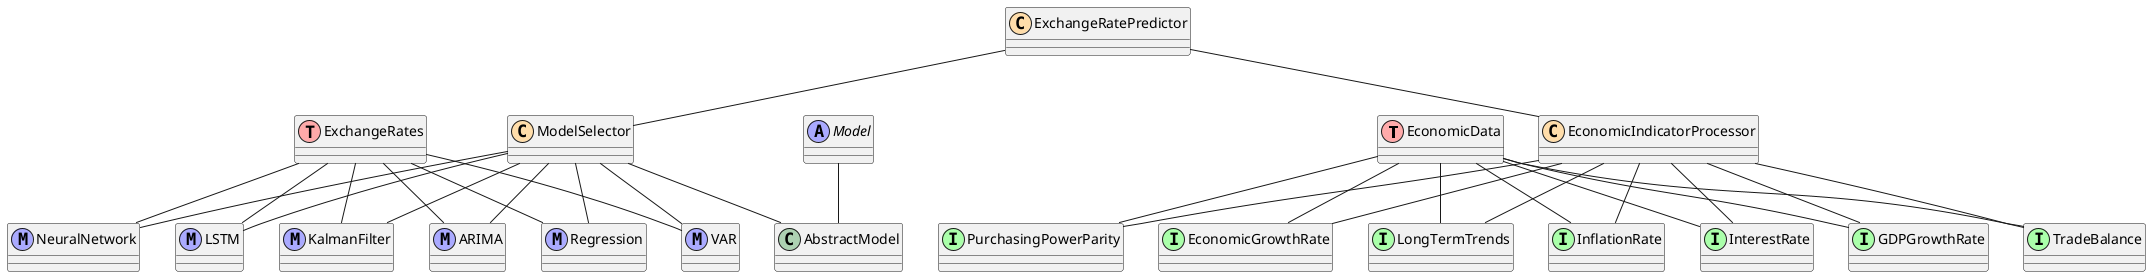 @startuml

!define Table(x) class x << (T,#FFAAAA) >>
!define Indicator(x) class x << (I,#AAFFAA) >>
!define Model(x) class x << (M,#AAAAFF) >>
!define Component(x) class x << (C,#FFDDAA) >>
!define AbstractModel(x) abstract class x << (A,#AAAAFF) >>

Table(EconomicData)
Table(ExchangeRates)

Indicator(InflationRate)
Indicator(InterestRate)
Indicator(GDPGrowthRate)
Indicator(TradeBalance)
Indicator(PurchasingPowerParity)
Indicator(EconomicGrowthRate)
Indicator(LongTermTrends)

AbstractModel(Model)
Model(ARIMA)
Model(Regression)
Model(VAR)
Model(NeuralNetwork)
Model(LSTM)
Model(KalmanFilter)

Component(EconomicIndicatorProcessor)
Component(ModelSelector)
Component(ExchangeRatePredictor)

EconomicData -- InflationRate
EconomicData -- InterestRate
EconomicData -- GDPGrowthRate
EconomicData -- TradeBalance
EconomicData -- PurchasingPowerParity
EconomicData -- EconomicGrowthRate
EconomicData -- LongTermTrends

ExchangeRates -- ARIMA
ExchangeRates -- Regression
ExchangeRates -- VAR
ExchangeRates -- NeuralNetwork
ExchangeRates -- LSTM
ExchangeRates -- KalmanFilter

Model -- AbstractModel

EconomicIndicatorProcessor -- InflationRate
EconomicIndicatorProcessor -- InterestRate
EconomicIndicatorProcessor -- GDPGrowthRate
EconomicIndicatorProcessor -- TradeBalance
EconomicIndicatorProcessor -- PurchasingPowerParity
EconomicIndicatorProcessor -- EconomicGrowthRate
EconomicIndicatorProcessor -- LongTermTrends

ModelSelector -- AbstractModel
ModelSelector -- ARIMA
ModelSelector -- Regression
ModelSelector -- VAR
ModelSelector -- NeuralNetwork
ModelSelector -- LSTM
ModelSelector -- KalmanFilter

ExchangeRatePredictor -- EconomicIndicatorProcessor
ExchangeRatePredictor -- ModelSelector

@enduml